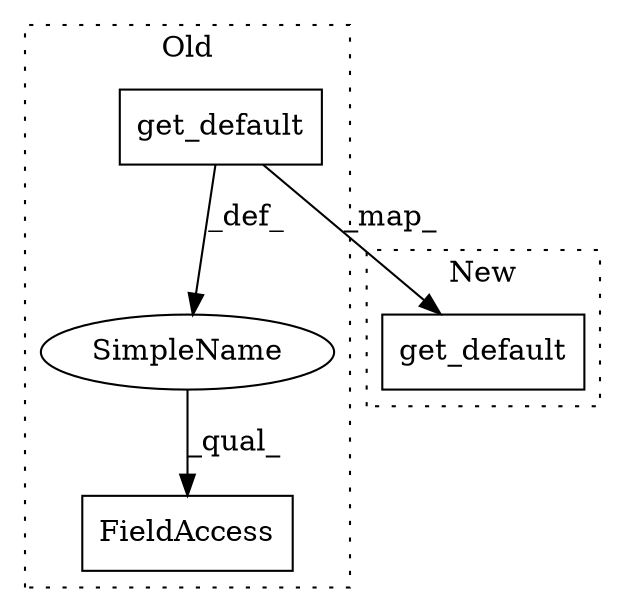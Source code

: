 digraph G {
subgraph cluster0 {
1 [label="get_default" a="32" s="1189" l="13" shape="box"];
3 [label="SimpleName" a="42" s="" l="" shape="ellipse"];
4 [label="FieldAccess" a="22" s="1182" l="25" shape="box"];
label = "Old";
style="dotted";
}
subgraph cluster1 {
2 [label="get_default" a="32" s="1218" l="13" shape="box"];
label = "New";
style="dotted";
}
1 -> 3 [label="_def_"];
1 -> 2 [label="_map_"];
3 -> 4 [label="_qual_"];
}